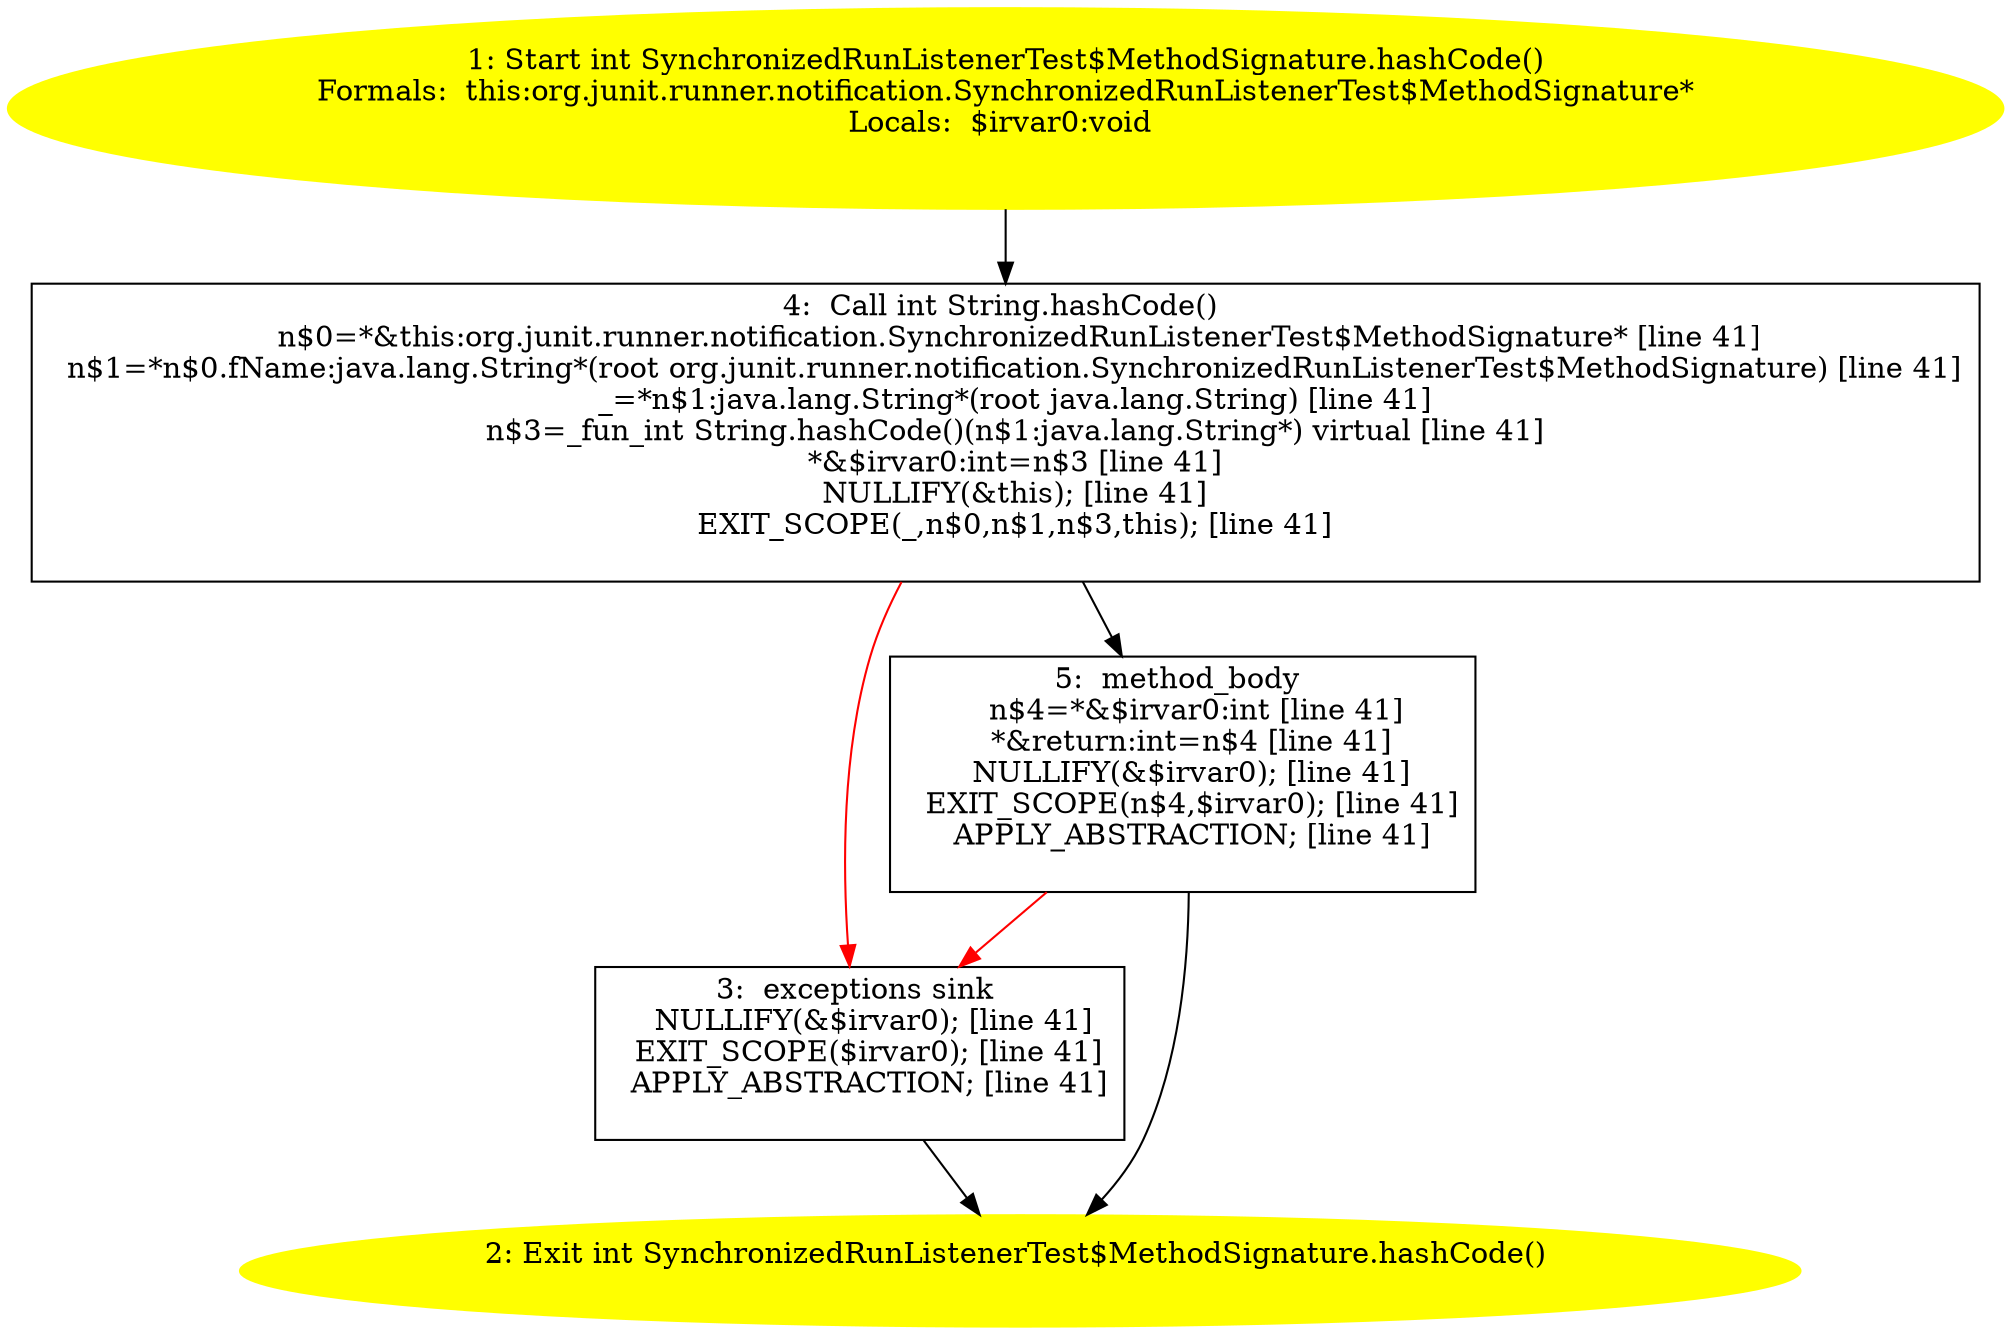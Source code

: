 /* @generated */
digraph cfg {
"org.junit.runner.notification.SynchronizedRunListenerTest$MethodSignature.hashCode():int.f239b50ffa61197223afef69a4e24041_1" [label="1: Start int SynchronizedRunListenerTest$MethodSignature.hashCode()\nFormals:  this:org.junit.runner.notification.SynchronizedRunListenerTest$MethodSignature*\nLocals:  $irvar0:void \n  " color=yellow style=filled]
	

	 "org.junit.runner.notification.SynchronizedRunListenerTest$MethodSignature.hashCode():int.f239b50ffa61197223afef69a4e24041_1" -> "org.junit.runner.notification.SynchronizedRunListenerTest$MethodSignature.hashCode():int.f239b50ffa61197223afef69a4e24041_4" ;
"org.junit.runner.notification.SynchronizedRunListenerTest$MethodSignature.hashCode():int.f239b50ffa61197223afef69a4e24041_2" [label="2: Exit int SynchronizedRunListenerTest$MethodSignature.hashCode() \n  " color=yellow style=filled]
	

"org.junit.runner.notification.SynchronizedRunListenerTest$MethodSignature.hashCode():int.f239b50ffa61197223afef69a4e24041_3" [label="3:  exceptions sink \n   NULLIFY(&$irvar0); [line 41]\n  EXIT_SCOPE($irvar0); [line 41]\n  APPLY_ABSTRACTION; [line 41]\n " shape="box"]
	

	 "org.junit.runner.notification.SynchronizedRunListenerTest$MethodSignature.hashCode():int.f239b50ffa61197223afef69a4e24041_3" -> "org.junit.runner.notification.SynchronizedRunListenerTest$MethodSignature.hashCode():int.f239b50ffa61197223afef69a4e24041_2" ;
"org.junit.runner.notification.SynchronizedRunListenerTest$MethodSignature.hashCode():int.f239b50ffa61197223afef69a4e24041_4" [label="4:  Call int String.hashCode() \n   n$0=*&this:org.junit.runner.notification.SynchronizedRunListenerTest$MethodSignature* [line 41]\n  n$1=*n$0.fName:java.lang.String*(root org.junit.runner.notification.SynchronizedRunListenerTest$MethodSignature) [line 41]\n  _=*n$1:java.lang.String*(root java.lang.String) [line 41]\n  n$3=_fun_int String.hashCode()(n$1:java.lang.String*) virtual [line 41]\n  *&$irvar0:int=n$3 [line 41]\n  NULLIFY(&this); [line 41]\n  EXIT_SCOPE(_,n$0,n$1,n$3,this); [line 41]\n " shape="box"]
	

	 "org.junit.runner.notification.SynchronizedRunListenerTest$MethodSignature.hashCode():int.f239b50ffa61197223afef69a4e24041_4" -> "org.junit.runner.notification.SynchronizedRunListenerTest$MethodSignature.hashCode():int.f239b50ffa61197223afef69a4e24041_5" ;
	 "org.junit.runner.notification.SynchronizedRunListenerTest$MethodSignature.hashCode():int.f239b50ffa61197223afef69a4e24041_4" -> "org.junit.runner.notification.SynchronizedRunListenerTest$MethodSignature.hashCode():int.f239b50ffa61197223afef69a4e24041_3" [color="red" ];
"org.junit.runner.notification.SynchronizedRunListenerTest$MethodSignature.hashCode():int.f239b50ffa61197223afef69a4e24041_5" [label="5:  method_body \n   n$4=*&$irvar0:int [line 41]\n  *&return:int=n$4 [line 41]\n  NULLIFY(&$irvar0); [line 41]\n  EXIT_SCOPE(n$4,$irvar0); [line 41]\n  APPLY_ABSTRACTION; [line 41]\n " shape="box"]
	

	 "org.junit.runner.notification.SynchronizedRunListenerTest$MethodSignature.hashCode():int.f239b50ffa61197223afef69a4e24041_5" -> "org.junit.runner.notification.SynchronizedRunListenerTest$MethodSignature.hashCode():int.f239b50ffa61197223afef69a4e24041_2" ;
	 "org.junit.runner.notification.SynchronizedRunListenerTest$MethodSignature.hashCode():int.f239b50ffa61197223afef69a4e24041_5" -> "org.junit.runner.notification.SynchronizedRunListenerTest$MethodSignature.hashCode():int.f239b50ffa61197223afef69a4e24041_3" [color="red" ];
}
